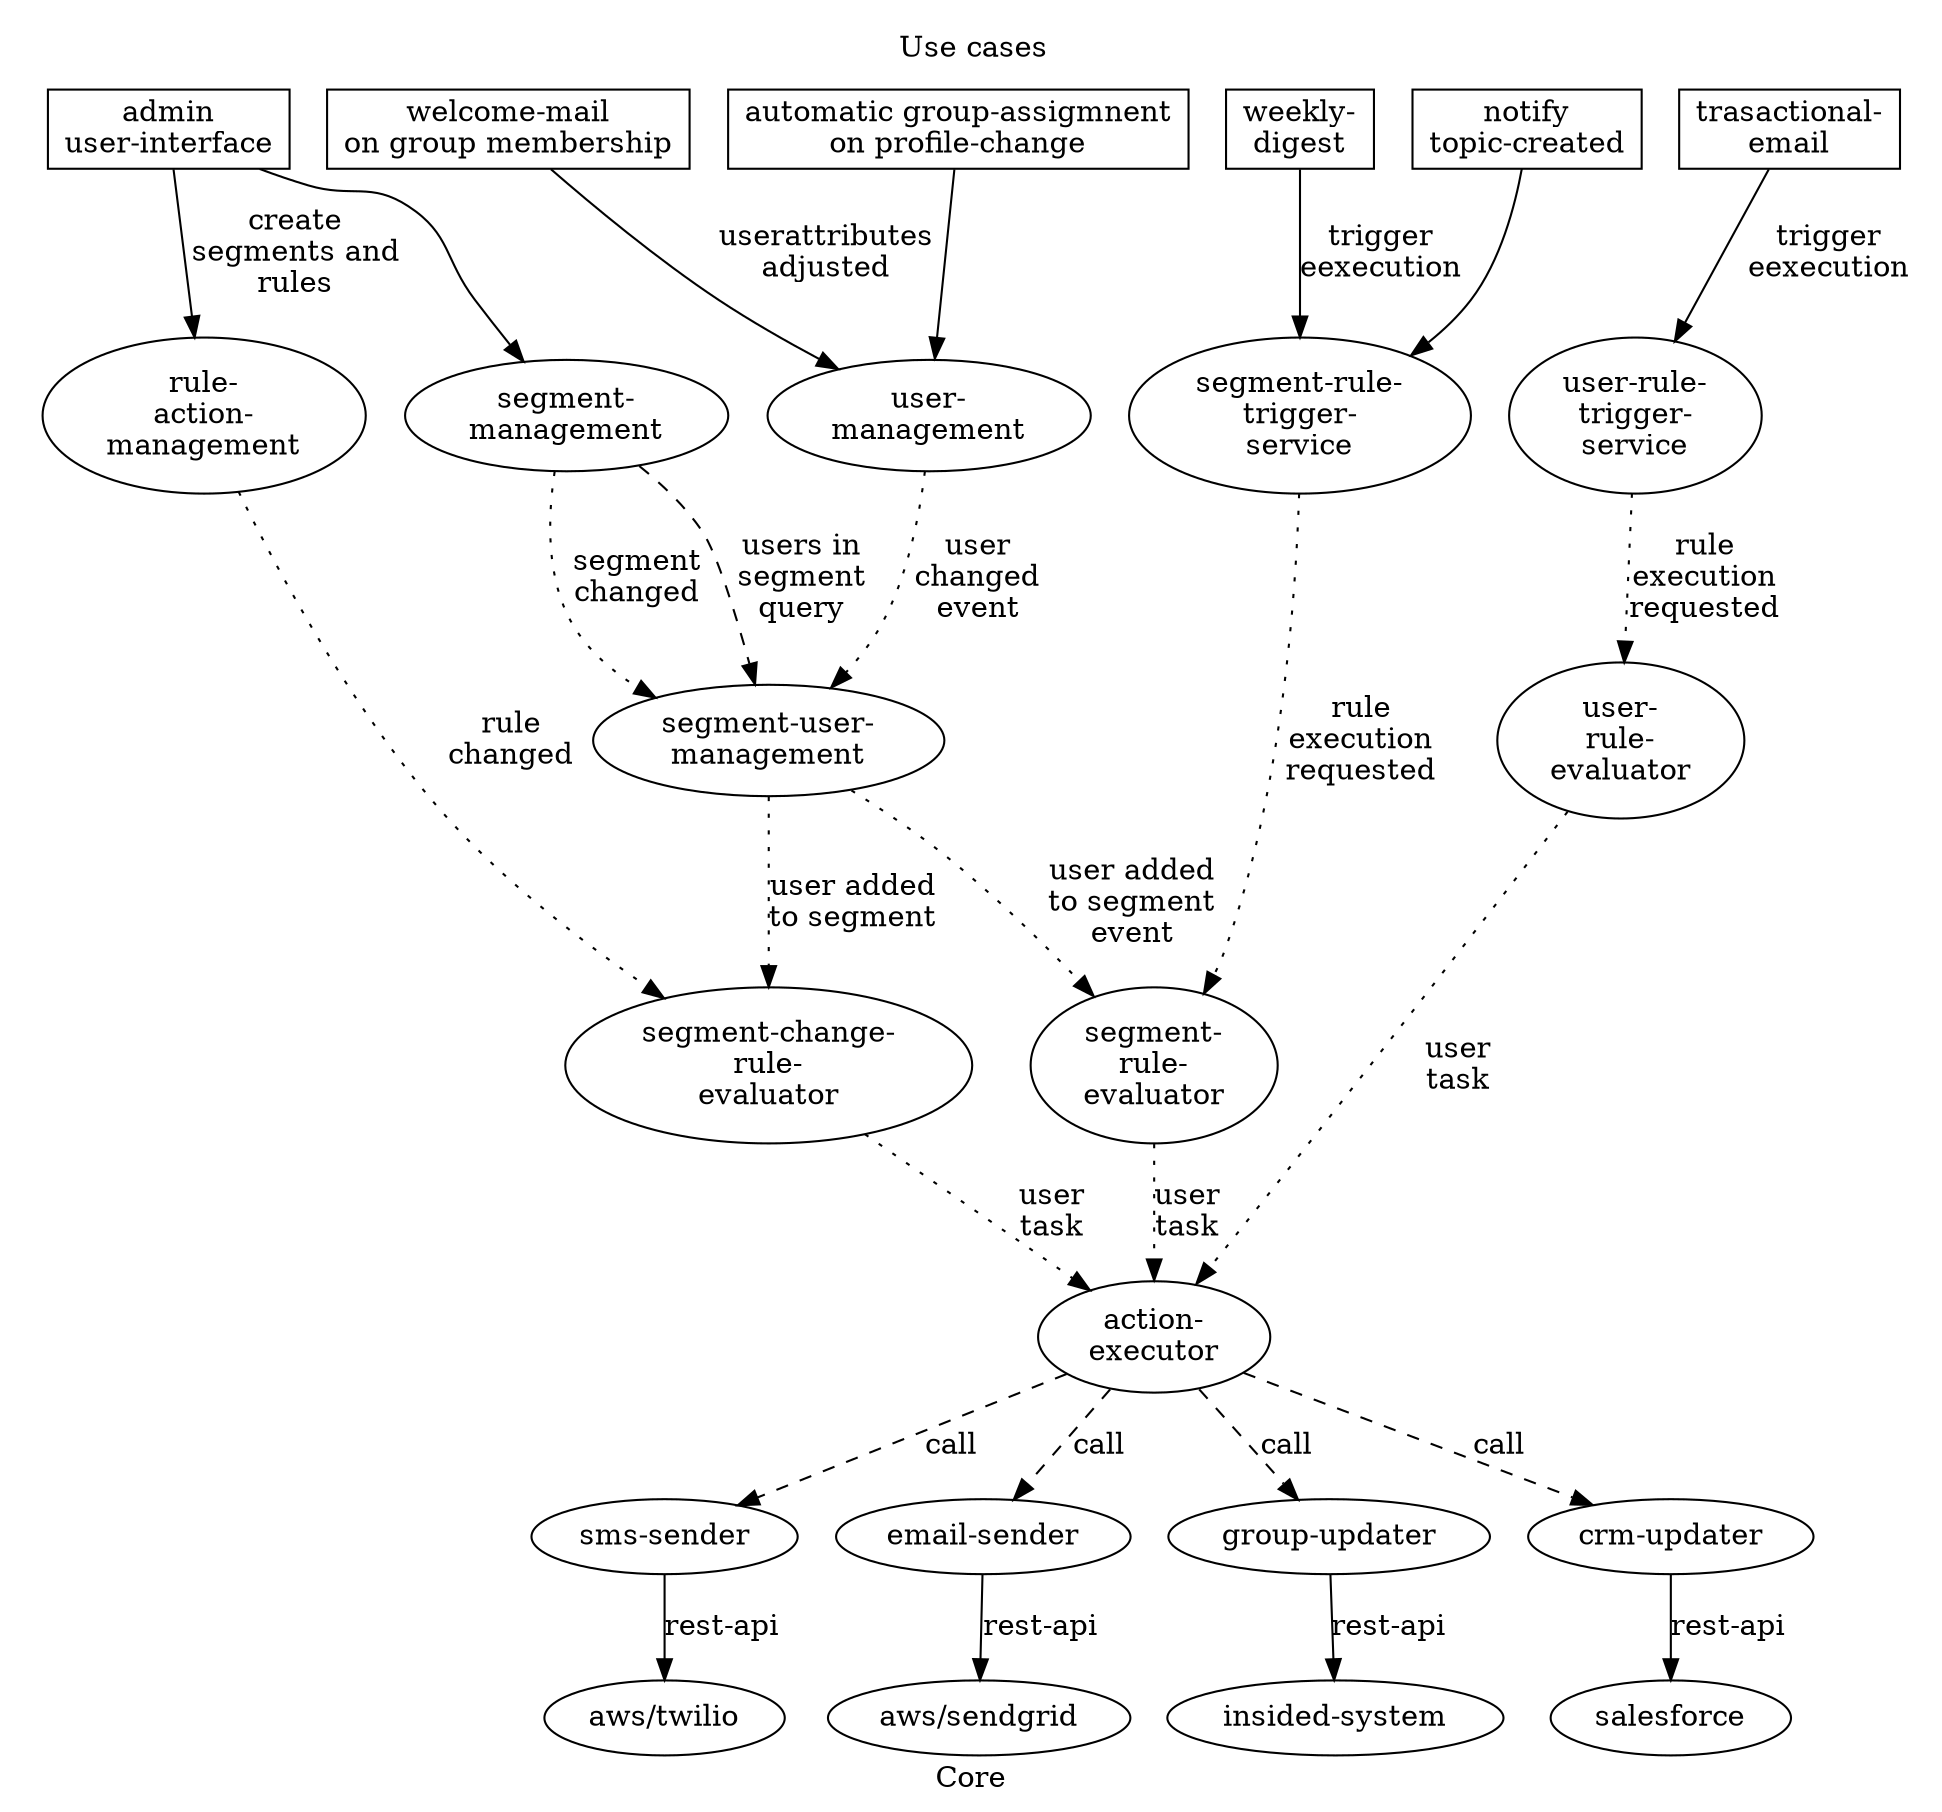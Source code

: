     digraph G {

      rankdir="TD"

      subgraph cluster_UseCases {
       label = "Use cases"
       color="white"
       "admin\nuser-interface" [shape="box"]
      "automatic group-assigmnent\non profile-change" [shape="box"]
      "welcome-mail\non group membership" [shape="box"]
      "notify\ntopic-created" [shape="box"]
      "weekly-\ndigest"  [shape="box"]
      "trasactional-\nemail"  [shape="box"]
      }

      subgraph cluster_Web {
          //label = "Web-api's"
          color="white"

          "segment-rule-\ntrigger-\nservice"
          "user-rule-\ntrigger-\nservice"
          "rule-\naction-\nmanagement"
          "user-\nmanagement"
          "segment-\nmanagement"
    }

     //subgraph cluster_Core {
          label = "Core"
         "segment-\nrule-\nevaluator"
          "user-\nrule-\nevaluator"
          "segment-user-\nmanagement"
          "segment-change-\nrule-\nevaluator"
          "action-\nexecutor"
          "sms-sender"
          "email-sender"
          "group-updater"
          "crm-updater"
      //}

      // subgraph cluster_External {
           //label = "External systems"
            "aws/sendgrid"
            "aws/twilio"
            "insided-system"
            "salesforce"
       // }

      "admin\nuser-interface" -> "rule-\naction-\nmanagement" [label="create\nsegments and\nrules"]
      "admin\nuser-interface" -> "segment-\nmanagement"
      "automatic group-assigmnent\non profile-change" -> "user-\nmanagement"
      "welcome-mail\non group membership" -> "user-\nmanagement" [label="userattributes\nadjusted"]
      "weekly-\ndigest" -> "segment-rule-\ntrigger-\nservice" [label="trigger\neexecution"]
      "notify\ntopic-created" -> "segment-rule-\ntrigger-\nservice"
      "trasactional-\nemail" -> "user-rule-\ntrigger-\nservice" [label="trigger\neexecution"]

      "segment-rule-\ntrigger-\nservice" -> "segment-\nrule-\nevaluator" [style=dotted, label="rule\nexecution\nrequested"]
      "user-rule-\ntrigger-\nservice" -> "user-\nrule-\nevaluator" [style=dotted, label="rule\nexecution\nrequested"]
      "segment-\nmanagement" -> "segment-user-\nmanagement" [style=dotted, label="segment\nchanged"]
      "segment-\nmanagement" -> "segment-user-\nmanagement" [style=dashed,label="users in\nsegment\nquery"]


      "user-\nmanagement" -> "segment-user-\nmanagement" [style=dotted, label="user\nchanged\nevent"]
      "segment-user-\nmanagement" -> "segment-\nrule-\nevaluator" [style=dotted, label="user added\nto segment\nevent"]

      "segment-user-\nmanagement" -> "segment-change-\nrule-\nevaluator"  [style=dotted, label="user added\nto segment"]
      "rule-\naction-\nmanagement" -> "segment-change-\nrule-\nevaluator" [style=dotted, label="rule\nchanged"]
      "segment-change-\nrule-\nevaluator" -> "action-\nexecutor" [style=dotted, label="user\ntask"]
      "user-\nrule-\nevaluator" -> "action-\nexecutor" [style=dotted, label="user\ntask"]

      "segment-\nrule-\nevaluator" -> "action-\nexecutor" [style=dotted, label="user\ntask"]

      "action-\nexecutor" -> "sms-sender" [style=dashed,label=call]
      "action-\nexecutor" -> "email-sender" [style=dashed,label=call]
      "action-\nexecutor" -> "group-updater" [style=dashed,label=call]
      "action-\nexecutor" -> "crm-updater" [style=dashed,label=call]

      "email-sender" -> "aws/sendgrid" [label="rest-api"]
      "sms-sender" -> "aws/twilio" [label="rest-api"]
      "group-updater" -> "insided-system" [label="rest-api"]
      "crm-updater" -> "salesforce" [label="rest-api"]

    }